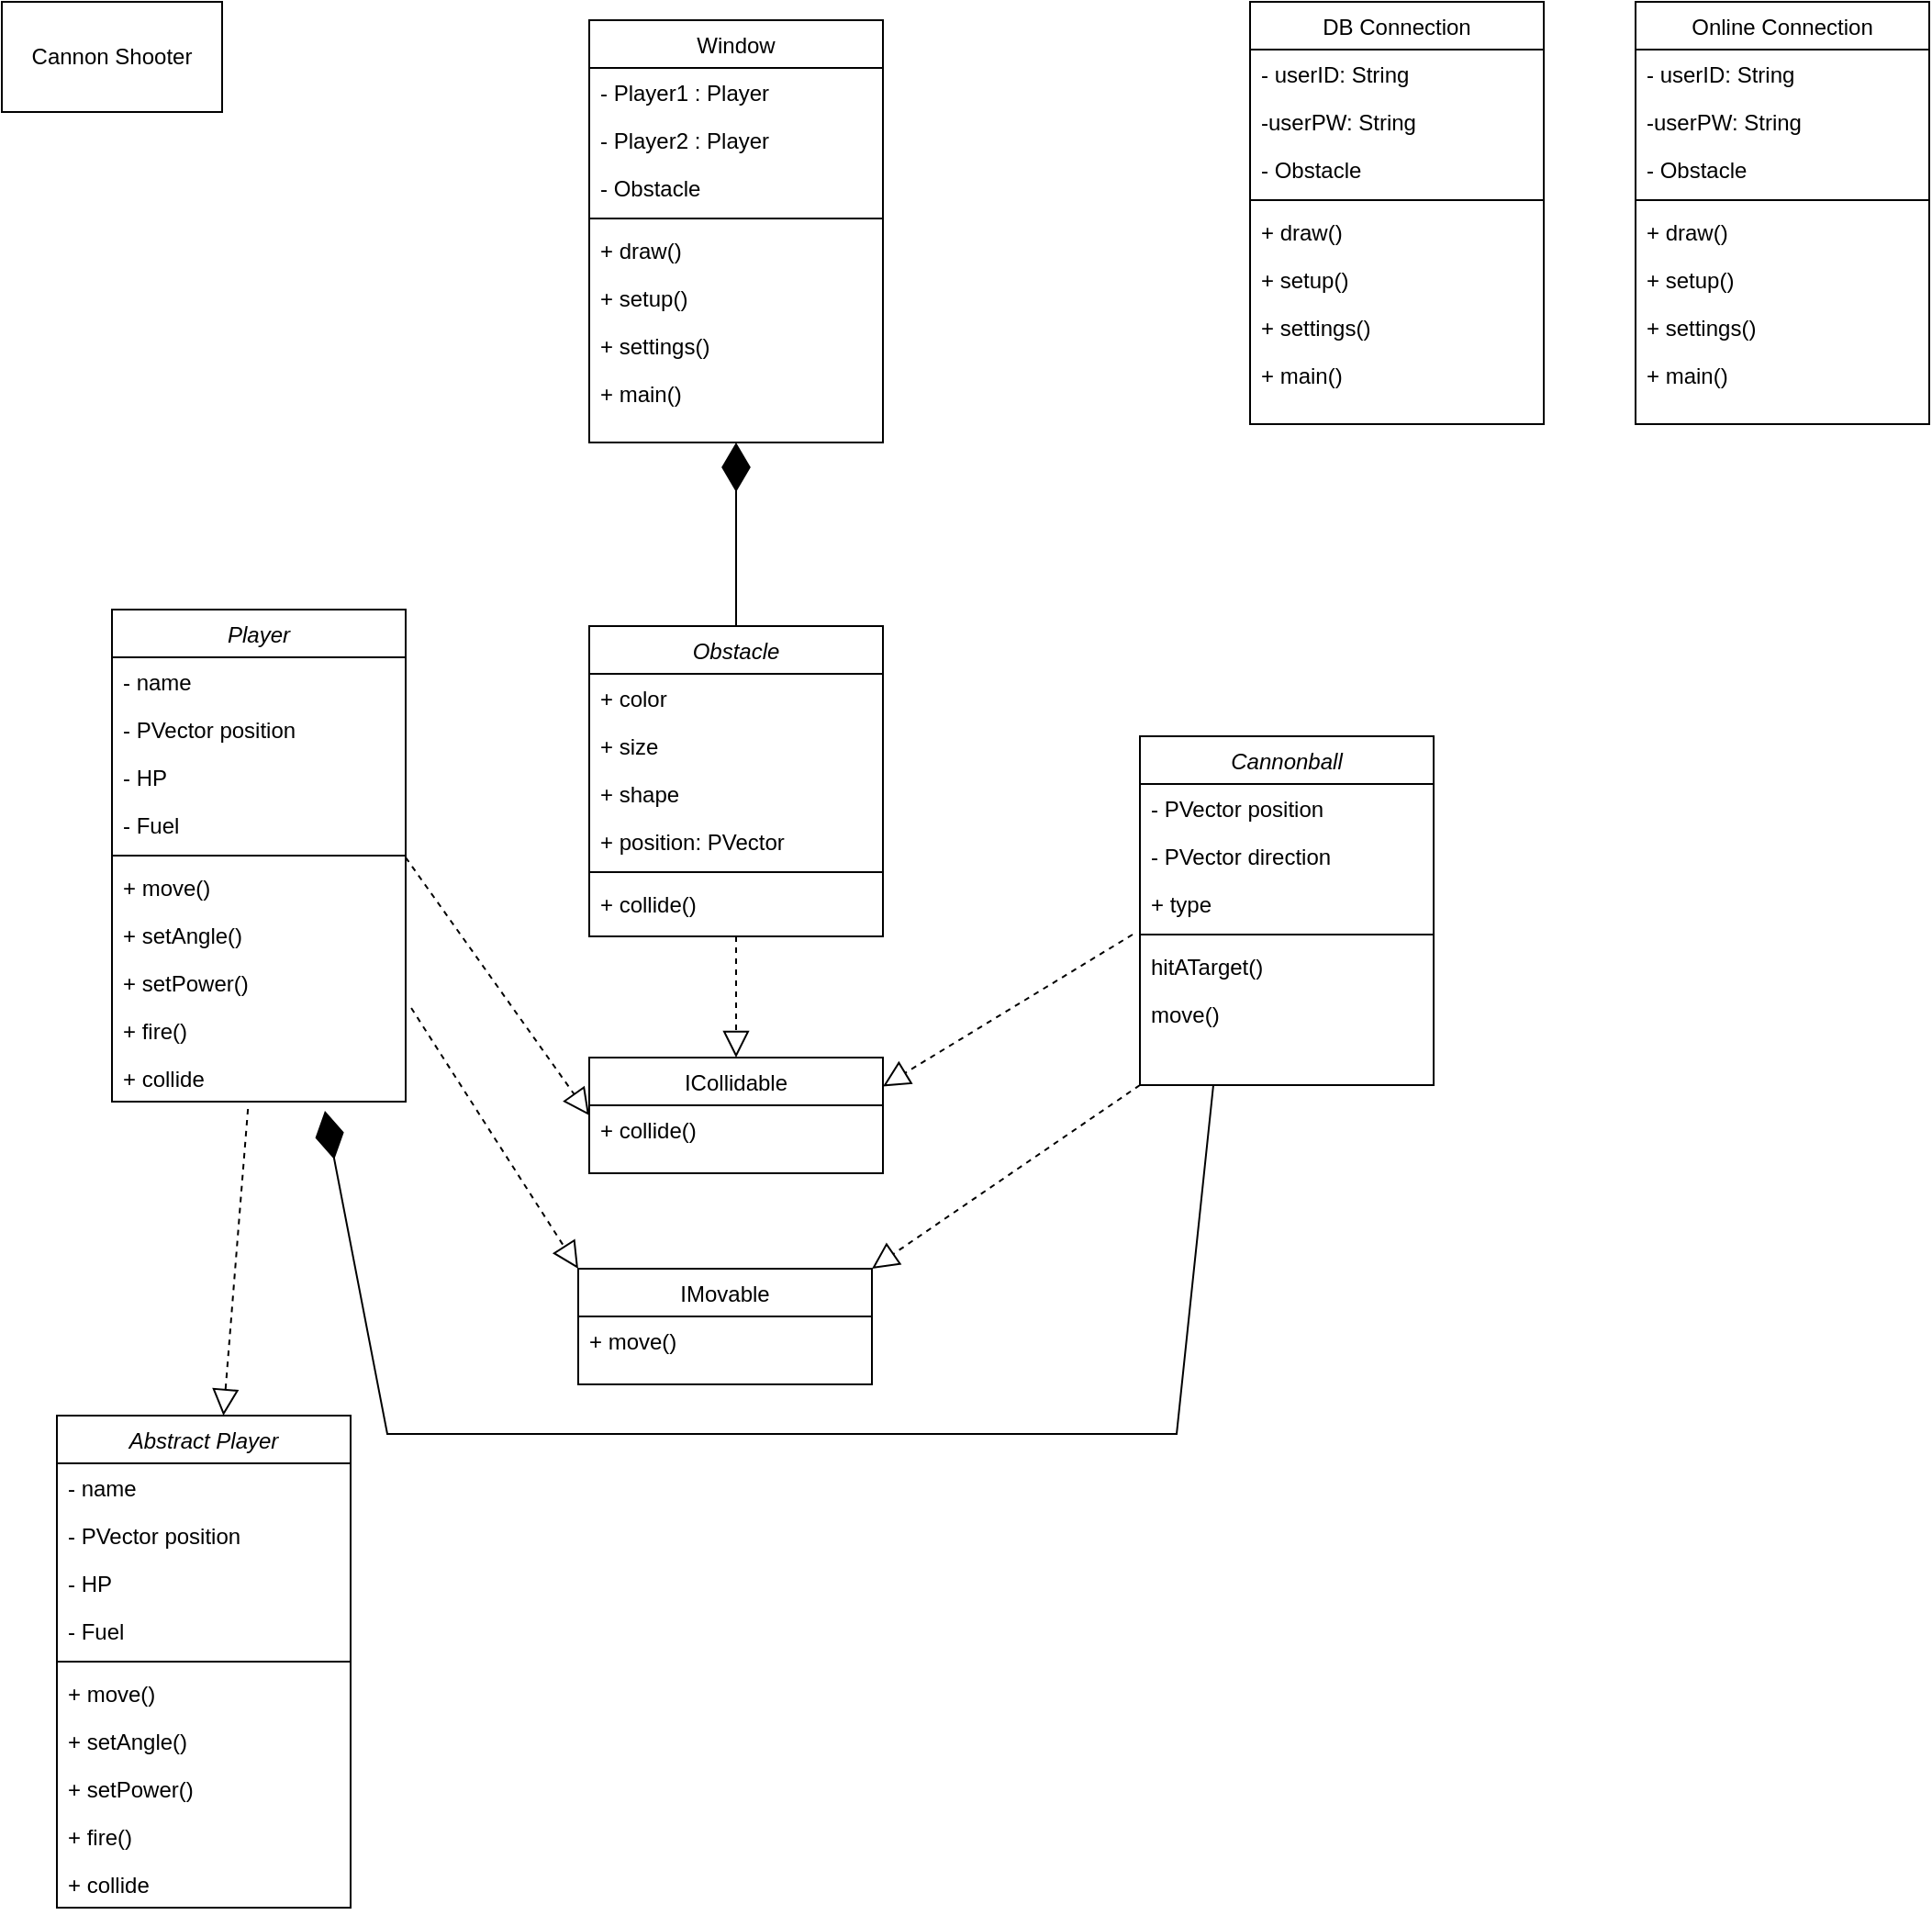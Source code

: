 <mxfile version="15.5.4" type="embed"><diagram id="C5RBs43oDa-KdzZeNtuy" name="Page-1"><mxGraphModel dx="1192" dy="790" grid="1" gridSize="10" guides="1" tooltips="1" connect="1" arrows="1" fold="1" page="1" pageScale="1" pageWidth="827" pageHeight="1169" math="0" shadow="0"><root><mxCell id="WIyWlLk6GJQsqaUBKTNV-0"/><mxCell id="WIyWlLk6GJQsqaUBKTNV-1" parent="WIyWlLk6GJQsqaUBKTNV-0"/><mxCell id="zkfFHV4jXpPFQw0GAbJ--17" value="Window" style="swimlane;fontStyle=0;align=center;verticalAlign=top;childLayout=stackLayout;horizontal=1;startSize=26;horizontalStack=0;resizeParent=1;resizeLast=0;collapsible=1;marginBottom=0;rounded=0;shadow=0;strokeWidth=1;" parent="WIyWlLk6GJQsqaUBKTNV-1" vertex="1"><mxGeometry x="340" y="20" width="160" height="230" as="geometry"><mxRectangle x="550" y="140" width="160" height="26" as="alternateBounds"/></mxGeometry></mxCell><mxCell id="zkfFHV4jXpPFQw0GAbJ--18" value="- Player1 : Player" style="text;align=left;verticalAlign=top;spacingLeft=4;spacingRight=4;overflow=hidden;rotatable=0;points=[[0,0.5],[1,0.5]];portConstraint=eastwest;" parent="zkfFHV4jXpPFQw0GAbJ--17" vertex="1"><mxGeometry y="26" width="160" height="26" as="geometry"/></mxCell><mxCell id="zkfFHV4jXpPFQw0GAbJ--19" value="- Player2 : Player" style="text;align=left;verticalAlign=top;spacingLeft=4;spacingRight=4;overflow=hidden;rotatable=0;points=[[0,0.5],[1,0.5]];portConstraint=eastwest;rounded=0;shadow=0;html=0;" parent="zkfFHV4jXpPFQw0GAbJ--17" vertex="1"><mxGeometry y="52" width="160" height="26" as="geometry"/></mxCell><mxCell id="zkfFHV4jXpPFQw0GAbJ--20" value="- Obstacle" style="text;align=left;verticalAlign=top;spacingLeft=4;spacingRight=4;overflow=hidden;rotatable=0;points=[[0,0.5],[1,0.5]];portConstraint=eastwest;rounded=0;shadow=0;html=0;" parent="zkfFHV4jXpPFQw0GAbJ--17" vertex="1"><mxGeometry y="78" width="160" height="26" as="geometry"/></mxCell><mxCell id="zkfFHV4jXpPFQw0GAbJ--23" value="" style="line;html=1;strokeWidth=1;align=left;verticalAlign=middle;spacingTop=-1;spacingLeft=3;spacingRight=3;rotatable=0;labelPosition=right;points=[];portConstraint=eastwest;" parent="zkfFHV4jXpPFQw0GAbJ--17" vertex="1"><mxGeometry y="104" width="160" height="8" as="geometry"/></mxCell><mxCell id="zkfFHV4jXpPFQw0GAbJ--24" value="+ draw()" style="text;align=left;verticalAlign=top;spacingLeft=4;spacingRight=4;overflow=hidden;rotatable=0;points=[[0,0.5],[1,0.5]];portConstraint=eastwest;" parent="zkfFHV4jXpPFQw0GAbJ--17" vertex="1"><mxGeometry y="112" width="160" height="26" as="geometry"/></mxCell><mxCell id="zkfFHV4jXpPFQw0GAbJ--25" value="+ setup()" style="text;align=left;verticalAlign=top;spacingLeft=4;spacingRight=4;overflow=hidden;rotatable=0;points=[[0,0.5],[1,0.5]];portConstraint=eastwest;" parent="zkfFHV4jXpPFQw0GAbJ--17" vertex="1"><mxGeometry y="138" width="160" height="26" as="geometry"/></mxCell><mxCell id="bGY49DNTYoyGkgJtw3t_-60" value="+ settings()" style="text;align=left;verticalAlign=top;spacingLeft=4;spacingRight=4;overflow=hidden;rotatable=0;points=[[0,0.5],[1,0.5]];portConstraint=eastwest;" parent="zkfFHV4jXpPFQw0GAbJ--17" vertex="1"><mxGeometry y="164" width="160" height="26" as="geometry"/></mxCell><mxCell id="bGY49DNTYoyGkgJtw3t_-63" value="+ main()" style="text;align=left;verticalAlign=top;spacingLeft=4;spacingRight=4;overflow=hidden;rotatable=0;points=[[0,0.5],[1,0.5]];portConstraint=eastwest;" parent="zkfFHV4jXpPFQw0GAbJ--17" vertex="1"><mxGeometry y="190" width="160" height="26" as="geometry"/></mxCell><mxCell id="7fzuy6R_wgdA0pwXr1Np-0" value="Cannon Shooter" style="rounded=0;whiteSpace=wrap;html=1;" parent="WIyWlLk6GJQsqaUBKTNV-1" vertex="1"><mxGeometry x="20" y="10" width="120" height="60" as="geometry"/></mxCell><mxCell id="7fzuy6R_wgdA0pwXr1Np-9" value="Cannonball" style="swimlane;fontStyle=2;align=center;verticalAlign=top;childLayout=stackLayout;horizontal=1;startSize=26;horizontalStack=0;resizeParent=1;resizeLast=0;collapsible=1;marginBottom=0;rounded=0;shadow=0;strokeWidth=1;" parent="WIyWlLk6GJQsqaUBKTNV-1" vertex="1"><mxGeometry x="640" y="410" width="160" height="190" as="geometry"><mxRectangle x="230" y="140" width="160" height="26" as="alternateBounds"/></mxGeometry></mxCell><mxCell id="7fzuy6R_wgdA0pwXr1Np-10" value="- PVector position" style="text;align=left;verticalAlign=top;spacingLeft=4;spacingRight=4;overflow=hidden;rotatable=0;points=[[0,0.5],[1,0.5]];portConstraint=eastwest;" parent="7fzuy6R_wgdA0pwXr1Np-9" vertex="1"><mxGeometry y="26" width="160" height="26" as="geometry"/></mxCell><mxCell id="7fzuy6R_wgdA0pwXr1Np-11" value="- PVector direction" style="text;align=left;verticalAlign=top;spacingLeft=4;spacingRight=4;overflow=hidden;rotatable=0;points=[[0,0.5],[1,0.5]];portConstraint=eastwest;rounded=0;shadow=0;html=0;" parent="7fzuy6R_wgdA0pwXr1Np-9" vertex="1"><mxGeometry y="52" width="160" height="26" as="geometry"/></mxCell><mxCell id="VNrcAnaPVluSWA-gc-Av-44" value="+ type" style="text;align=left;verticalAlign=top;spacingLeft=4;spacingRight=4;overflow=hidden;rotatable=0;points=[[0,0.5],[1,0.5]];portConstraint=eastwest;rounded=0;shadow=0;html=0;" parent="7fzuy6R_wgdA0pwXr1Np-9" vertex="1"><mxGeometry y="78" width="160" height="26" as="geometry"/></mxCell><mxCell id="7fzuy6R_wgdA0pwXr1Np-13" value="" style="line;html=1;strokeWidth=1;align=left;verticalAlign=middle;spacingTop=-1;spacingLeft=3;spacingRight=3;rotatable=0;labelPosition=right;points=[];portConstraint=eastwest;" parent="7fzuy6R_wgdA0pwXr1Np-9" vertex="1"><mxGeometry y="104" width="160" height="8" as="geometry"/></mxCell><mxCell id="7fzuy6R_wgdA0pwXr1Np-15" value="hitATarget()" style="text;align=left;verticalAlign=top;spacingLeft=4;spacingRight=4;overflow=hidden;rotatable=0;points=[[0,0.5],[1,0.5]];portConstraint=eastwest;" parent="7fzuy6R_wgdA0pwXr1Np-9" vertex="1"><mxGeometry y="112" width="160" height="26" as="geometry"/></mxCell><mxCell id="7fzuy6R_wgdA0pwXr1Np-14" value="move()" style="text;align=left;verticalAlign=top;spacingLeft=4;spacingRight=4;overflow=hidden;rotatable=0;points=[[0,0.5],[1,0.5]];portConstraint=eastwest;" parent="7fzuy6R_wgdA0pwXr1Np-9" vertex="1"><mxGeometry y="138" width="160" height="26" as="geometry"/></mxCell><mxCell id="gBK91YIQaOD51lO5mfCT-6" value="Obstacle" style="swimlane;fontStyle=2;align=center;verticalAlign=top;childLayout=stackLayout;horizontal=1;startSize=26;horizontalStack=0;resizeParent=1;resizeLast=0;collapsible=1;marginBottom=0;rounded=0;shadow=0;strokeWidth=1;" parent="WIyWlLk6GJQsqaUBKTNV-1" vertex="1"><mxGeometry x="340" y="350" width="160" height="169" as="geometry"><mxRectangle x="230" y="140" width="160" height="26" as="alternateBounds"/></mxGeometry></mxCell><mxCell id="gBK91YIQaOD51lO5mfCT-7" value="+ color" style="text;align=left;verticalAlign=top;spacingLeft=4;spacingRight=4;overflow=hidden;rotatable=0;points=[[0,0.5],[1,0.5]];portConstraint=eastwest;" parent="gBK91YIQaOD51lO5mfCT-6" vertex="1"><mxGeometry y="26" width="160" height="26" as="geometry"/></mxCell><mxCell id="gBK91YIQaOD51lO5mfCT-8" value="+ size" style="text;align=left;verticalAlign=top;spacingLeft=4;spacingRight=4;overflow=hidden;rotatable=0;points=[[0,0.5],[1,0.5]];portConstraint=eastwest;rounded=0;shadow=0;html=0;" parent="gBK91YIQaOD51lO5mfCT-6" vertex="1"><mxGeometry y="52" width="160" height="26" as="geometry"/></mxCell><mxCell id="gBK91YIQaOD51lO5mfCT-9" value="+ shape" style="text;align=left;verticalAlign=top;spacingLeft=4;spacingRight=4;overflow=hidden;rotatable=0;points=[[0,0.5],[1,0.5]];portConstraint=eastwest;rounded=0;shadow=0;html=0;" parent="gBK91YIQaOD51lO5mfCT-6" vertex="1"><mxGeometry y="78" width="160" height="26" as="geometry"/></mxCell><mxCell id="bGY49DNTYoyGkgJtw3t_-34" value="+ position: PVector" style="text;align=left;verticalAlign=top;spacingLeft=4;spacingRight=4;overflow=hidden;rotatable=0;points=[[0,0.5],[1,0.5]];portConstraint=eastwest;rounded=0;shadow=0;html=0;" parent="gBK91YIQaOD51lO5mfCT-6" vertex="1"><mxGeometry y="104" width="160" height="26" as="geometry"/></mxCell><mxCell id="bGY49DNTYoyGkgJtw3t_-50" value="" style="line;strokeWidth=1;fillColor=none;align=left;verticalAlign=middle;spacingTop=-1;spacingLeft=3;spacingRight=3;rotatable=0;labelPosition=right;points=[];portConstraint=eastwest;strokeColor=inherit;" parent="gBK91YIQaOD51lO5mfCT-6" vertex="1"><mxGeometry y="130" width="160" height="8" as="geometry"/></mxCell><mxCell id="bGY49DNTYoyGkgJtw3t_-49" value="+ collide()" style="text;align=left;verticalAlign=top;spacingLeft=4;spacingRight=4;overflow=hidden;rotatable=0;points=[[0,0.5],[1,0.5]];portConstraint=eastwest;rounded=0;shadow=0;html=0;" parent="gBK91YIQaOD51lO5mfCT-6" vertex="1"><mxGeometry y="138" width="160" height="26" as="geometry"/></mxCell><mxCell id="bGY49DNTYoyGkgJtw3t_-35" value="" style="endArrow=diamondThin;endFill=1;endSize=24;html=1;rounded=0;exitX=0.5;exitY=0;exitDx=0;exitDy=0;entryX=0.5;entryY=1;entryDx=0;entryDy=0;" parent="WIyWlLk6GJQsqaUBKTNV-1" source="gBK91YIQaOD51lO5mfCT-6" edge="1" target="zkfFHV4jXpPFQw0GAbJ--17"><mxGeometry width="160" relative="1" as="geometry"><mxPoint x="500.08" y="495.064" as="sourcePoint"/><mxPoint x="360" y="280" as="targetPoint"/></mxGeometry></mxCell><mxCell id="bGY49DNTYoyGkgJtw3t_-37" value="ICollidable" style="swimlane;fontStyle=0;align=center;verticalAlign=top;childLayout=stackLayout;horizontal=1;startSize=26;horizontalStack=0;resizeParent=1;resizeLast=0;collapsible=1;marginBottom=0;rounded=0;shadow=0;strokeWidth=1;" parent="WIyWlLk6GJQsqaUBKTNV-1" vertex="1"><mxGeometry x="340" y="585" width="160" height="63" as="geometry"><mxRectangle x="550" y="140" width="160" height="26" as="alternateBounds"/></mxGeometry></mxCell><mxCell id="bGY49DNTYoyGkgJtw3t_-40" value="+ collide()" style="text;align=left;verticalAlign=top;spacingLeft=4;spacingRight=4;overflow=hidden;rotatable=0;points=[[0,0.5],[1,0.5]];portConstraint=eastwest;" parent="bGY49DNTYoyGkgJtw3t_-37" vertex="1"><mxGeometry y="26" width="160" height="26" as="geometry"/></mxCell><mxCell id="bGY49DNTYoyGkgJtw3t_-59" value="" style="endArrow=diamondThin;endFill=1;endSize=24;html=1;rounded=0;entryX=0.725;entryY=1.192;entryDx=0;entryDy=0;entryPerimeter=0;exitX=0.25;exitY=1;exitDx=0;exitDy=0;" parent="WIyWlLk6GJQsqaUBKTNV-1" target="31" edge="1" source="7fzuy6R_wgdA0pwXr1Np-9"><mxGeometry width="160" relative="1" as="geometry"><mxPoint x="809.5" y="630" as="sourcePoint"/><mxPoint x="170" y="630" as="targetPoint"/><Array as="points"><mxPoint x="660" y="790"/><mxPoint x="520" y="790"/><mxPoint x="460" y="790"/><mxPoint x="230" y="790"/></Array></mxGeometry></mxCell><mxCell id="VNrcAnaPVluSWA-gc-Av-14" value="IMovable" style="swimlane;fontStyle=0;align=center;verticalAlign=top;childLayout=stackLayout;horizontal=1;startSize=26;horizontalStack=0;resizeParent=1;resizeLast=0;collapsible=1;marginBottom=0;rounded=0;shadow=0;strokeWidth=1;" parent="WIyWlLk6GJQsqaUBKTNV-1" vertex="1"><mxGeometry x="334" y="700" width="160" height="63" as="geometry"><mxRectangle x="550" y="140" width="160" height="26" as="alternateBounds"/></mxGeometry></mxCell><mxCell id="VNrcAnaPVluSWA-gc-Av-15" value="+ move()" style="text;align=left;verticalAlign=top;spacingLeft=4;spacingRight=4;overflow=hidden;rotatable=0;points=[[0,0.5],[1,0.5]];portConstraint=eastwest;" parent="VNrcAnaPVluSWA-gc-Av-14" vertex="1"><mxGeometry y="26" width="160" height="26" as="geometry"/></mxCell><mxCell id="VNrcAnaPVluSWA-gc-Av-23" value="" style="endArrow=block;dashed=1;endFill=0;endSize=12;html=1;rounded=0;entryX=0.5;entryY=0;entryDx=0;entryDy=0;exitX=0.5;exitY=1;exitDx=0;exitDy=0;" parent="WIyWlLk6GJQsqaUBKTNV-1" edge="1" target="bGY49DNTYoyGkgJtw3t_-37" source="gBK91YIQaOD51lO5mfCT-6"><mxGeometry width="160" relative="1" as="geometry"><mxPoint x="358" y="542" as="sourcePoint"/><mxPoint x="357.68" y="583.346" as="targetPoint"/></mxGeometry></mxCell><mxCell id="0" value="Abstract Player" style="swimlane;fontStyle=2;align=center;verticalAlign=top;childLayout=stackLayout;horizontal=1;startSize=26;horizontalStack=0;resizeParent=1;resizeLast=0;collapsible=1;marginBottom=0;rounded=0;shadow=0;strokeWidth=1;" vertex="1" parent="WIyWlLk6GJQsqaUBKTNV-1"><mxGeometry x="50" y="780" width="160" height="268" as="geometry"><mxRectangle x="230" y="140" width="160" height="26" as="alternateBounds"/></mxGeometry></mxCell><mxCell id="1" value="- name" style="text;align=left;verticalAlign=top;spacingLeft=4;spacingRight=4;overflow=hidden;rotatable=0;points=[[0,0.5],[1,0.5]];portConstraint=eastwest;" vertex="1" parent="0"><mxGeometry y="26" width="160" height="26" as="geometry"/></mxCell><mxCell id="2" value="- PVector position" style="text;align=left;verticalAlign=top;spacingLeft=4;spacingRight=4;overflow=hidden;rotatable=0;points=[[0,0.5],[1,0.5]];portConstraint=eastwest;rounded=0;shadow=0;html=0;" vertex="1" parent="0"><mxGeometry y="52" width="160" height="26" as="geometry"/></mxCell><mxCell id="3" value="- HP" style="text;align=left;verticalAlign=top;spacingLeft=4;spacingRight=4;overflow=hidden;rotatable=0;points=[[0,0.5],[1,0.5]];portConstraint=eastwest;rounded=0;shadow=0;html=0;" vertex="1" parent="0"><mxGeometry y="78" width="160" height="26" as="geometry"/></mxCell><mxCell id="4" value="- Fuel" style="text;align=left;verticalAlign=top;spacingLeft=4;spacingRight=4;overflow=hidden;rotatable=0;points=[[0,0.5],[1,0.5]];portConstraint=eastwest;rounded=0;shadow=0;html=0;" vertex="1" parent="0"><mxGeometry y="104" width="160" height="26" as="geometry"/></mxCell><mxCell id="5" value="" style="line;html=1;strokeWidth=1;align=left;verticalAlign=middle;spacingTop=-1;spacingLeft=3;spacingRight=3;rotatable=0;labelPosition=right;points=[];portConstraint=eastwest;" vertex="1" parent="0"><mxGeometry y="130" width="160" height="8" as="geometry"/></mxCell><mxCell id="6" value="+ move()" style="text;align=left;verticalAlign=top;spacingLeft=4;spacingRight=4;overflow=hidden;rotatable=0;points=[[0,0.5],[1,0.5]];portConstraint=eastwest;" vertex="1" parent="0"><mxGeometry y="138" width="160" height="26" as="geometry"/></mxCell><mxCell id="7" value="+ setAngle()" style="text;align=left;verticalAlign=top;spacingLeft=4;spacingRight=4;overflow=hidden;rotatable=0;points=[[0,0.5],[1,0.5]];portConstraint=eastwest;" vertex="1" parent="0"><mxGeometry y="164" width="160" height="26" as="geometry"/></mxCell><mxCell id="8" value="+ setPower()" style="text;align=left;verticalAlign=top;spacingLeft=4;spacingRight=4;overflow=hidden;rotatable=0;points=[[0,0.5],[1,0.5]];portConstraint=eastwest;" vertex="1" parent="0"><mxGeometry y="190" width="160" height="26" as="geometry"/></mxCell><mxCell id="9" value="+ fire()" style="text;align=left;verticalAlign=top;spacingLeft=4;spacingRight=4;overflow=hidden;rotatable=0;points=[[0,0.5],[1,0.5]];portConstraint=eastwest;" vertex="1" parent="0"><mxGeometry y="216" width="160" height="26" as="geometry"/></mxCell><mxCell id="10" value="+ collide" style="text;align=left;verticalAlign=top;spacingLeft=4;spacingRight=4;overflow=hidden;rotatable=0;points=[[0,0.5],[1,0.5]];portConstraint=eastwest;" vertex="1" parent="0"><mxGeometry y="242" width="160" height="26" as="geometry"/></mxCell><mxCell id="21" value="Player" style="swimlane;fontStyle=2;align=center;verticalAlign=top;childLayout=stackLayout;horizontal=1;startSize=26;horizontalStack=0;resizeParent=1;resizeLast=0;collapsible=1;marginBottom=0;rounded=0;shadow=0;strokeWidth=1;" vertex="1" parent="WIyWlLk6GJQsqaUBKTNV-1"><mxGeometry x="80" y="341" width="160" height="268" as="geometry"><mxRectangle x="230" y="140" width="160" height="26" as="alternateBounds"/></mxGeometry></mxCell><mxCell id="22" value="- name" style="text;align=left;verticalAlign=top;spacingLeft=4;spacingRight=4;overflow=hidden;rotatable=0;points=[[0,0.5],[1,0.5]];portConstraint=eastwest;" vertex="1" parent="21"><mxGeometry y="26" width="160" height="26" as="geometry"/></mxCell><mxCell id="23" value="- PVector position" style="text;align=left;verticalAlign=top;spacingLeft=4;spacingRight=4;overflow=hidden;rotatable=0;points=[[0,0.5],[1,0.5]];portConstraint=eastwest;rounded=0;shadow=0;html=0;" vertex="1" parent="21"><mxGeometry y="52" width="160" height="26" as="geometry"/></mxCell><mxCell id="24" value="- HP" style="text;align=left;verticalAlign=top;spacingLeft=4;spacingRight=4;overflow=hidden;rotatable=0;points=[[0,0.5],[1,0.5]];portConstraint=eastwest;rounded=0;shadow=0;html=0;" vertex="1" parent="21"><mxGeometry y="78" width="160" height="26" as="geometry"/></mxCell><mxCell id="25" value="- Fuel" style="text;align=left;verticalAlign=top;spacingLeft=4;spacingRight=4;overflow=hidden;rotatable=0;points=[[0,0.5],[1,0.5]];portConstraint=eastwest;rounded=0;shadow=0;html=0;" vertex="1" parent="21"><mxGeometry y="104" width="160" height="26" as="geometry"/></mxCell><mxCell id="26" value="" style="line;html=1;strokeWidth=1;align=left;verticalAlign=middle;spacingTop=-1;spacingLeft=3;spacingRight=3;rotatable=0;labelPosition=right;points=[];portConstraint=eastwest;" vertex="1" parent="21"><mxGeometry y="130" width="160" height="8" as="geometry"/></mxCell><mxCell id="27" value="+ move()" style="text;align=left;verticalAlign=top;spacingLeft=4;spacingRight=4;overflow=hidden;rotatable=0;points=[[0,0.5],[1,0.5]];portConstraint=eastwest;" vertex="1" parent="21"><mxGeometry y="138" width="160" height="26" as="geometry"/></mxCell><mxCell id="28" value="+ setAngle()" style="text;align=left;verticalAlign=top;spacingLeft=4;spacingRight=4;overflow=hidden;rotatable=0;points=[[0,0.5],[1,0.5]];portConstraint=eastwest;" vertex="1" parent="21"><mxGeometry y="164" width="160" height="26" as="geometry"/></mxCell><mxCell id="29" value="+ setPower()" style="text;align=left;verticalAlign=top;spacingLeft=4;spacingRight=4;overflow=hidden;rotatable=0;points=[[0,0.5],[1,0.5]];portConstraint=eastwest;" vertex="1" parent="21"><mxGeometry y="190" width="160" height="26" as="geometry"/></mxCell><mxCell id="30" value="+ fire()" style="text;align=left;verticalAlign=top;spacingLeft=4;spacingRight=4;overflow=hidden;rotatable=0;points=[[0,0.5],[1,0.5]];portConstraint=eastwest;" vertex="1" parent="21"><mxGeometry y="216" width="160" height="26" as="geometry"/></mxCell><mxCell id="31" value="+ collide" style="text;align=left;verticalAlign=top;spacingLeft=4;spacingRight=4;overflow=hidden;rotatable=0;points=[[0,0.5],[1,0.5]];portConstraint=eastwest;" vertex="1" parent="21"><mxGeometry y="242" width="160" height="26" as="geometry"/></mxCell><mxCell id="33" value="" style="endArrow=block;dashed=1;endFill=0;endSize=12;html=1;rounded=0;entryX=0;entryY=0.212;entryDx=0;entryDy=0;exitX=1;exitY=-0.115;exitDx=0;exitDy=0;exitPerimeter=0;entryPerimeter=0;" edge="1" parent="WIyWlLk6GJQsqaUBKTNV-1" source="27" target="bGY49DNTYoyGkgJtw3t_-40"><mxGeometry width="160" relative="1" as="geometry"><mxPoint x="260" y="519" as="sourcePoint"/><mxPoint x="390" y="553" as="targetPoint"/></mxGeometry></mxCell><mxCell id="36" value="" style="endArrow=block;dashed=1;endFill=0;endSize=12;html=1;rounded=0;entryX=0;entryY=0;entryDx=0;entryDy=0;exitX=1.019;exitY=0.038;exitDx=0;exitDy=0;exitPerimeter=0;" edge="1" parent="WIyWlLk6GJQsqaUBKTNV-1" source="30" target="VNrcAnaPVluSWA-gc-Av-14"><mxGeometry width="160" relative="1" as="geometry"><mxPoint x="250" y="570" as="sourcePoint"/><mxPoint x="350" y="731.99" as="targetPoint"/></mxGeometry></mxCell><mxCell id="37" value="" style="endArrow=block;dashed=1;endFill=0;endSize=12;html=1;rounded=0;entryX=1;entryY=0.25;entryDx=0;entryDy=0;exitX=-0.025;exitY=1.154;exitDx=0;exitDy=0;exitPerimeter=0;" edge="1" parent="WIyWlLk6GJQsqaUBKTNV-1" source="VNrcAnaPVluSWA-gc-Av-44" target="bGY49DNTYoyGkgJtw3t_-37"><mxGeometry width="160" relative="1" as="geometry"><mxPoint x="560" y="499" as="sourcePoint"/><mxPoint x="660" y="670.99" as="targetPoint"/></mxGeometry></mxCell><mxCell id="38" value="" style="endArrow=block;dashed=1;endFill=0;endSize=12;html=1;rounded=0;entryX=1;entryY=0;entryDx=0;entryDy=0;exitX=0;exitY=1;exitDx=0;exitDy=0;" edge="1" parent="WIyWlLk6GJQsqaUBKTNV-1" source="7fzuy6R_wgdA0pwXr1Np-9" target="VNrcAnaPVluSWA-gc-Av-14"><mxGeometry width="160" relative="1" as="geometry"><mxPoint x="666" y="660.004" as="sourcePoint"/><mxPoint x="530" y="742.75" as="targetPoint"/></mxGeometry></mxCell><mxCell id="39" value="DB Connection" style="swimlane;fontStyle=0;align=center;verticalAlign=top;childLayout=stackLayout;horizontal=1;startSize=26;horizontalStack=0;resizeParent=1;resizeLast=0;collapsible=1;marginBottom=0;rounded=0;shadow=0;strokeWidth=1;" vertex="1" parent="WIyWlLk6GJQsqaUBKTNV-1"><mxGeometry x="700" y="10" width="160" height="230" as="geometry"><mxRectangle x="550" y="140" width="160" height="26" as="alternateBounds"/></mxGeometry></mxCell><mxCell id="40" value="- userID: String" style="text;align=left;verticalAlign=top;spacingLeft=4;spacingRight=4;overflow=hidden;rotatable=0;points=[[0,0.5],[1,0.5]];portConstraint=eastwest;" vertex="1" parent="39"><mxGeometry y="26" width="160" height="26" as="geometry"/></mxCell><mxCell id="41" value="-userPW: String " style="text;align=left;verticalAlign=top;spacingLeft=4;spacingRight=4;overflow=hidden;rotatable=0;points=[[0,0.5],[1,0.5]];portConstraint=eastwest;rounded=0;shadow=0;html=0;" vertex="1" parent="39"><mxGeometry y="52" width="160" height="26" as="geometry"/></mxCell><mxCell id="42" value="- Obstacle" style="text;align=left;verticalAlign=top;spacingLeft=4;spacingRight=4;overflow=hidden;rotatable=0;points=[[0,0.5],[1,0.5]];portConstraint=eastwest;rounded=0;shadow=0;html=0;" vertex="1" parent="39"><mxGeometry y="78" width="160" height="26" as="geometry"/></mxCell><mxCell id="43" value="" style="line;html=1;strokeWidth=1;align=left;verticalAlign=middle;spacingTop=-1;spacingLeft=3;spacingRight=3;rotatable=0;labelPosition=right;points=[];portConstraint=eastwest;" vertex="1" parent="39"><mxGeometry y="104" width="160" height="8" as="geometry"/></mxCell><mxCell id="44" value="+ draw()" style="text;align=left;verticalAlign=top;spacingLeft=4;spacingRight=4;overflow=hidden;rotatable=0;points=[[0,0.5],[1,0.5]];portConstraint=eastwest;" vertex="1" parent="39"><mxGeometry y="112" width="160" height="26" as="geometry"/></mxCell><mxCell id="45" value="+ setup()" style="text;align=left;verticalAlign=top;spacingLeft=4;spacingRight=4;overflow=hidden;rotatable=0;points=[[0,0.5],[1,0.5]];portConstraint=eastwest;" vertex="1" parent="39"><mxGeometry y="138" width="160" height="26" as="geometry"/></mxCell><mxCell id="46" value="+ settings()" style="text;align=left;verticalAlign=top;spacingLeft=4;spacingRight=4;overflow=hidden;rotatable=0;points=[[0,0.5],[1,0.5]];portConstraint=eastwest;" vertex="1" parent="39"><mxGeometry y="164" width="160" height="26" as="geometry"/></mxCell><mxCell id="47" value="+ main()" style="text;align=left;verticalAlign=top;spacingLeft=4;spacingRight=4;overflow=hidden;rotatable=0;points=[[0,0.5],[1,0.5]];portConstraint=eastwest;" vertex="1" parent="39"><mxGeometry y="190" width="160" height="26" as="geometry"/></mxCell><mxCell id="48" value="Online Connection" style="swimlane;fontStyle=0;align=center;verticalAlign=top;childLayout=stackLayout;horizontal=1;startSize=26;horizontalStack=0;resizeParent=1;resizeLast=0;collapsible=1;marginBottom=0;rounded=0;shadow=0;strokeWidth=1;" vertex="1" parent="WIyWlLk6GJQsqaUBKTNV-1"><mxGeometry x="910" y="10" width="160" height="230" as="geometry"><mxRectangle x="550" y="140" width="160" height="26" as="alternateBounds"/></mxGeometry></mxCell><mxCell id="49" value="- userID: String" style="text;align=left;verticalAlign=top;spacingLeft=4;spacingRight=4;overflow=hidden;rotatable=0;points=[[0,0.5],[1,0.5]];portConstraint=eastwest;" vertex="1" parent="48"><mxGeometry y="26" width="160" height="26" as="geometry"/></mxCell><mxCell id="50" value="-userPW: String " style="text;align=left;verticalAlign=top;spacingLeft=4;spacingRight=4;overflow=hidden;rotatable=0;points=[[0,0.5],[1,0.5]];portConstraint=eastwest;rounded=0;shadow=0;html=0;" vertex="1" parent="48"><mxGeometry y="52" width="160" height="26" as="geometry"/></mxCell><mxCell id="51" value="- Obstacle" style="text;align=left;verticalAlign=top;spacingLeft=4;spacingRight=4;overflow=hidden;rotatable=0;points=[[0,0.5],[1,0.5]];portConstraint=eastwest;rounded=0;shadow=0;html=0;" vertex="1" parent="48"><mxGeometry y="78" width="160" height="26" as="geometry"/></mxCell><mxCell id="52" value="" style="line;html=1;strokeWidth=1;align=left;verticalAlign=middle;spacingTop=-1;spacingLeft=3;spacingRight=3;rotatable=0;labelPosition=right;points=[];portConstraint=eastwest;" vertex="1" parent="48"><mxGeometry y="104" width="160" height="8" as="geometry"/></mxCell><mxCell id="53" value="+ draw()" style="text;align=left;verticalAlign=top;spacingLeft=4;spacingRight=4;overflow=hidden;rotatable=0;points=[[0,0.5],[1,0.5]];portConstraint=eastwest;" vertex="1" parent="48"><mxGeometry y="112" width="160" height="26" as="geometry"/></mxCell><mxCell id="54" value="+ setup()" style="text;align=left;verticalAlign=top;spacingLeft=4;spacingRight=4;overflow=hidden;rotatable=0;points=[[0,0.5],[1,0.5]];portConstraint=eastwest;" vertex="1" parent="48"><mxGeometry y="138" width="160" height="26" as="geometry"/></mxCell><mxCell id="55" value="+ settings()" style="text;align=left;verticalAlign=top;spacingLeft=4;spacingRight=4;overflow=hidden;rotatable=0;points=[[0,0.5],[1,0.5]];portConstraint=eastwest;" vertex="1" parent="48"><mxGeometry y="164" width="160" height="26" as="geometry"/></mxCell><mxCell id="56" value="+ main()" style="text;align=left;verticalAlign=top;spacingLeft=4;spacingRight=4;overflow=hidden;rotatable=0;points=[[0,0.5],[1,0.5]];portConstraint=eastwest;" vertex="1" parent="48"><mxGeometry y="190" width="160" height="26" as="geometry"/></mxCell><mxCell id="57" value="" style="endArrow=block;dashed=1;endFill=0;endSize=12;html=1;rounded=0;exitX=0.463;exitY=1.154;exitDx=0;exitDy=0;exitPerimeter=0;" edge="1" parent="WIyWlLk6GJQsqaUBKTNV-1" source="31" target="0"><mxGeometry width="160" relative="1" as="geometry"><mxPoint x="120" y="648" as="sourcePoint"/><mxPoint x="154" y="800" as="targetPoint"/></mxGeometry></mxCell></root></mxGraphModel></diagram></mxfile>